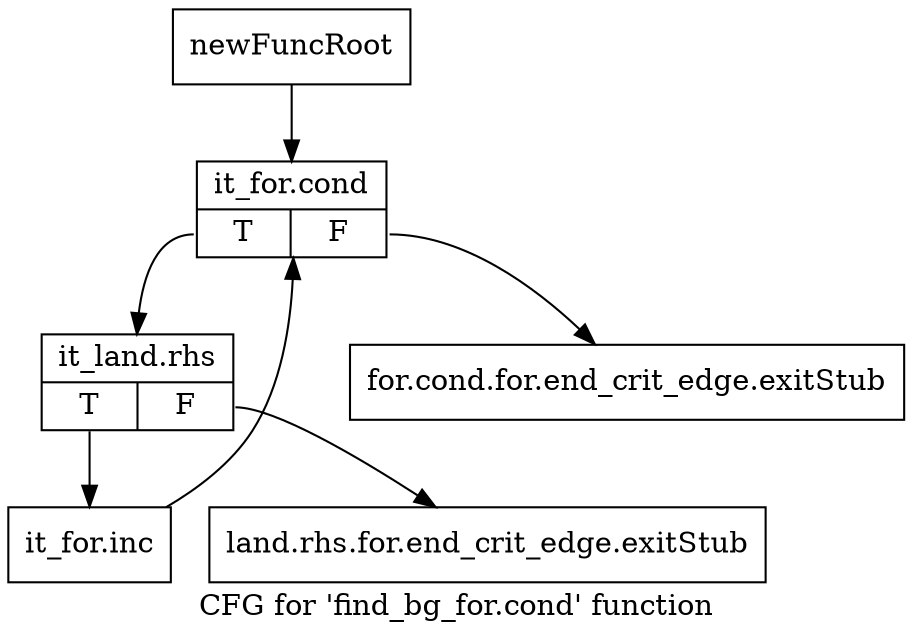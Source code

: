 digraph "CFG for 'find_bg_for.cond' function" {
	label="CFG for 'find_bg_for.cond' function";

	Node0x12a3a40 [shape=record,label="{newFuncRoot}"];
	Node0x12a3a40 -> Node0x12a3b30;
	Node0x12a3a90 [shape=record,label="{for.cond.for.end_crit_edge.exitStub}"];
	Node0x12a3ae0 [shape=record,label="{land.rhs.for.end_crit_edge.exitStub}"];
	Node0x12a3b30 [shape=record,label="{it_for.cond|{<s0>T|<s1>F}}"];
	Node0x12a3b30:s0 -> Node0x12a3b80;
	Node0x12a3b30:s1 -> Node0x12a3a90;
	Node0x12a3b80 [shape=record,label="{it_land.rhs|{<s0>T|<s1>F}}"];
	Node0x12a3b80:s0 -> Node0x12a3bd0;
	Node0x12a3b80:s1 -> Node0x12a3ae0;
	Node0x12a3bd0 [shape=record,label="{it_for.inc}"];
	Node0x12a3bd0 -> Node0x12a3b30;
}
